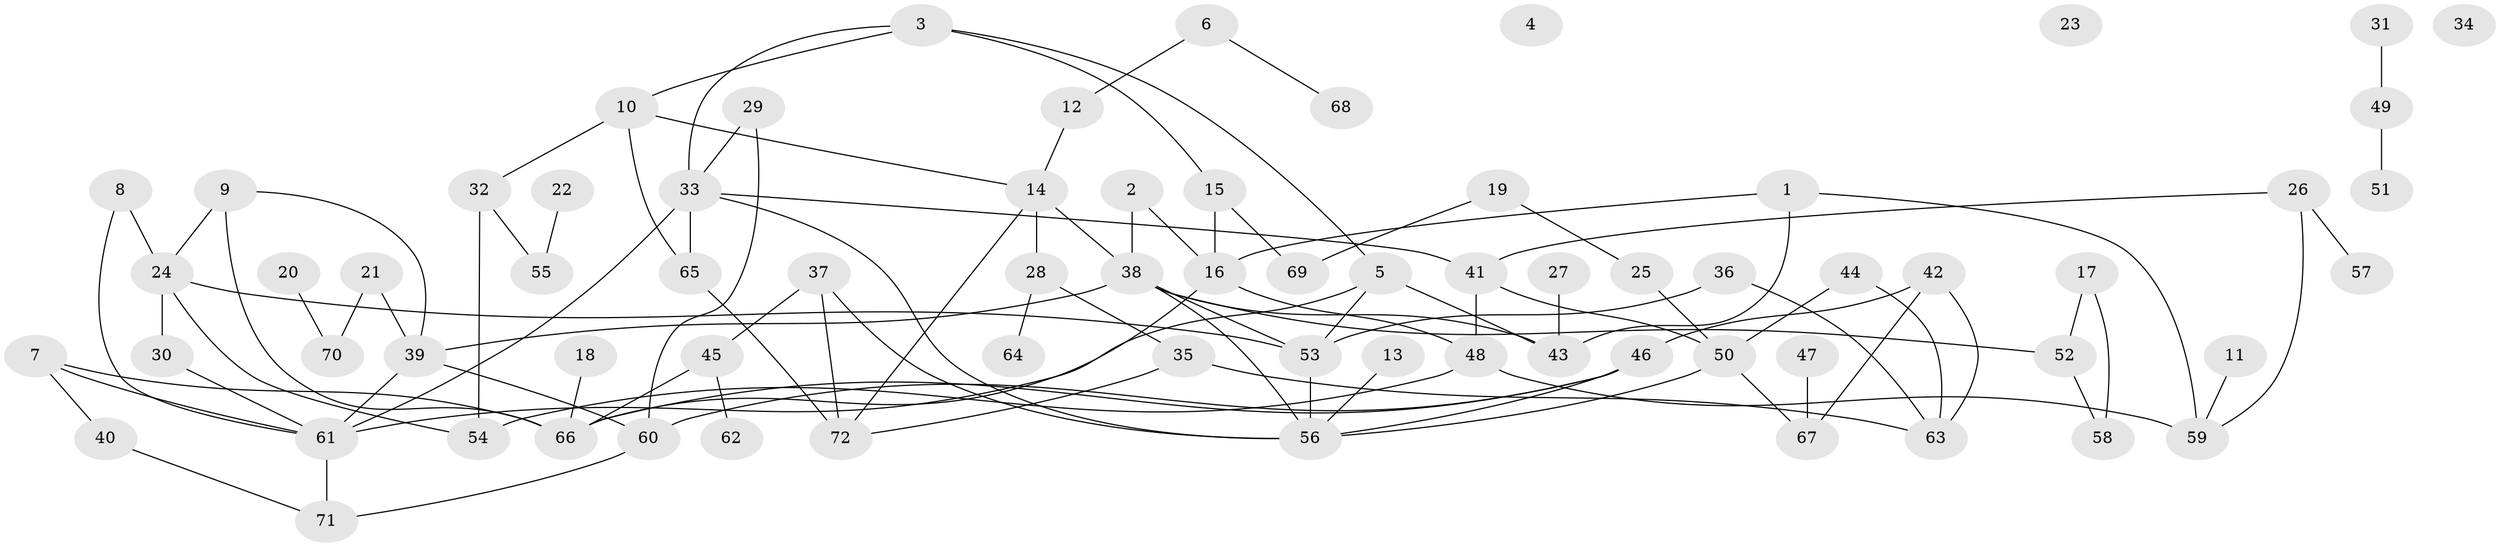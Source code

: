 // Generated by graph-tools (version 1.1) at 2025/39/03/09/25 04:39:53]
// undirected, 72 vertices, 102 edges
graph export_dot {
graph [start="1"]
  node [color=gray90,style=filled];
  1;
  2;
  3;
  4;
  5;
  6;
  7;
  8;
  9;
  10;
  11;
  12;
  13;
  14;
  15;
  16;
  17;
  18;
  19;
  20;
  21;
  22;
  23;
  24;
  25;
  26;
  27;
  28;
  29;
  30;
  31;
  32;
  33;
  34;
  35;
  36;
  37;
  38;
  39;
  40;
  41;
  42;
  43;
  44;
  45;
  46;
  47;
  48;
  49;
  50;
  51;
  52;
  53;
  54;
  55;
  56;
  57;
  58;
  59;
  60;
  61;
  62;
  63;
  64;
  65;
  66;
  67;
  68;
  69;
  70;
  71;
  72;
  1 -- 16;
  1 -- 43;
  1 -- 59;
  2 -- 16;
  2 -- 38;
  3 -- 5;
  3 -- 10;
  3 -- 15;
  3 -- 33;
  5 -- 43;
  5 -- 53;
  5 -- 61;
  6 -- 12;
  6 -- 68;
  7 -- 40;
  7 -- 61;
  7 -- 66;
  8 -- 24;
  8 -- 61;
  9 -- 24;
  9 -- 39;
  9 -- 66;
  10 -- 14;
  10 -- 32;
  10 -- 65;
  11 -- 59;
  12 -- 14;
  13 -- 56;
  14 -- 28;
  14 -- 38;
  14 -- 72;
  15 -- 16;
  15 -- 69;
  16 -- 48;
  16 -- 66;
  17 -- 52;
  17 -- 58;
  18 -- 66;
  19 -- 25;
  19 -- 69;
  20 -- 70;
  21 -- 39;
  21 -- 70;
  22 -- 55;
  24 -- 30;
  24 -- 53;
  24 -- 54;
  25 -- 50;
  26 -- 41;
  26 -- 57;
  26 -- 59;
  27 -- 43;
  28 -- 35;
  28 -- 64;
  29 -- 33;
  29 -- 60;
  30 -- 61;
  31 -- 49;
  32 -- 54;
  32 -- 55;
  33 -- 41;
  33 -- 56;
  33 -- 61;
  33 -- 65;
  35 -- 63;
  35 -- 72;
  36 -- 53;
  36 -- 63;
  37 -- 45;
  37 -- 56;
  37 -- 72;
  38 -- 39;
  38 -- 43;
  38 -- 52;
  38 -- 53;
  38 -- 56;
  39 -- 60;
  39 -- 61;
  40 -- 71;
  41 -- 48;
  41 -- 50;
  42 -- 46;
  42 -- 63;
  42 -- 67;
  44 -- 50;
  44 -- 63;
  45 -- 62;
  45 -- 66;
  46 -- 56;
  46 -- 60;
  46 -- 66;
  47 -- 67;
  48 -- 54;
  48 -- 59;
  49 -- 51;
  50 -- 56;
  50 -- 67;
  52 -- 58;
  53 -- 56;
  60 -- 71;
  61 -- 71;
  65 -- 72;
}
